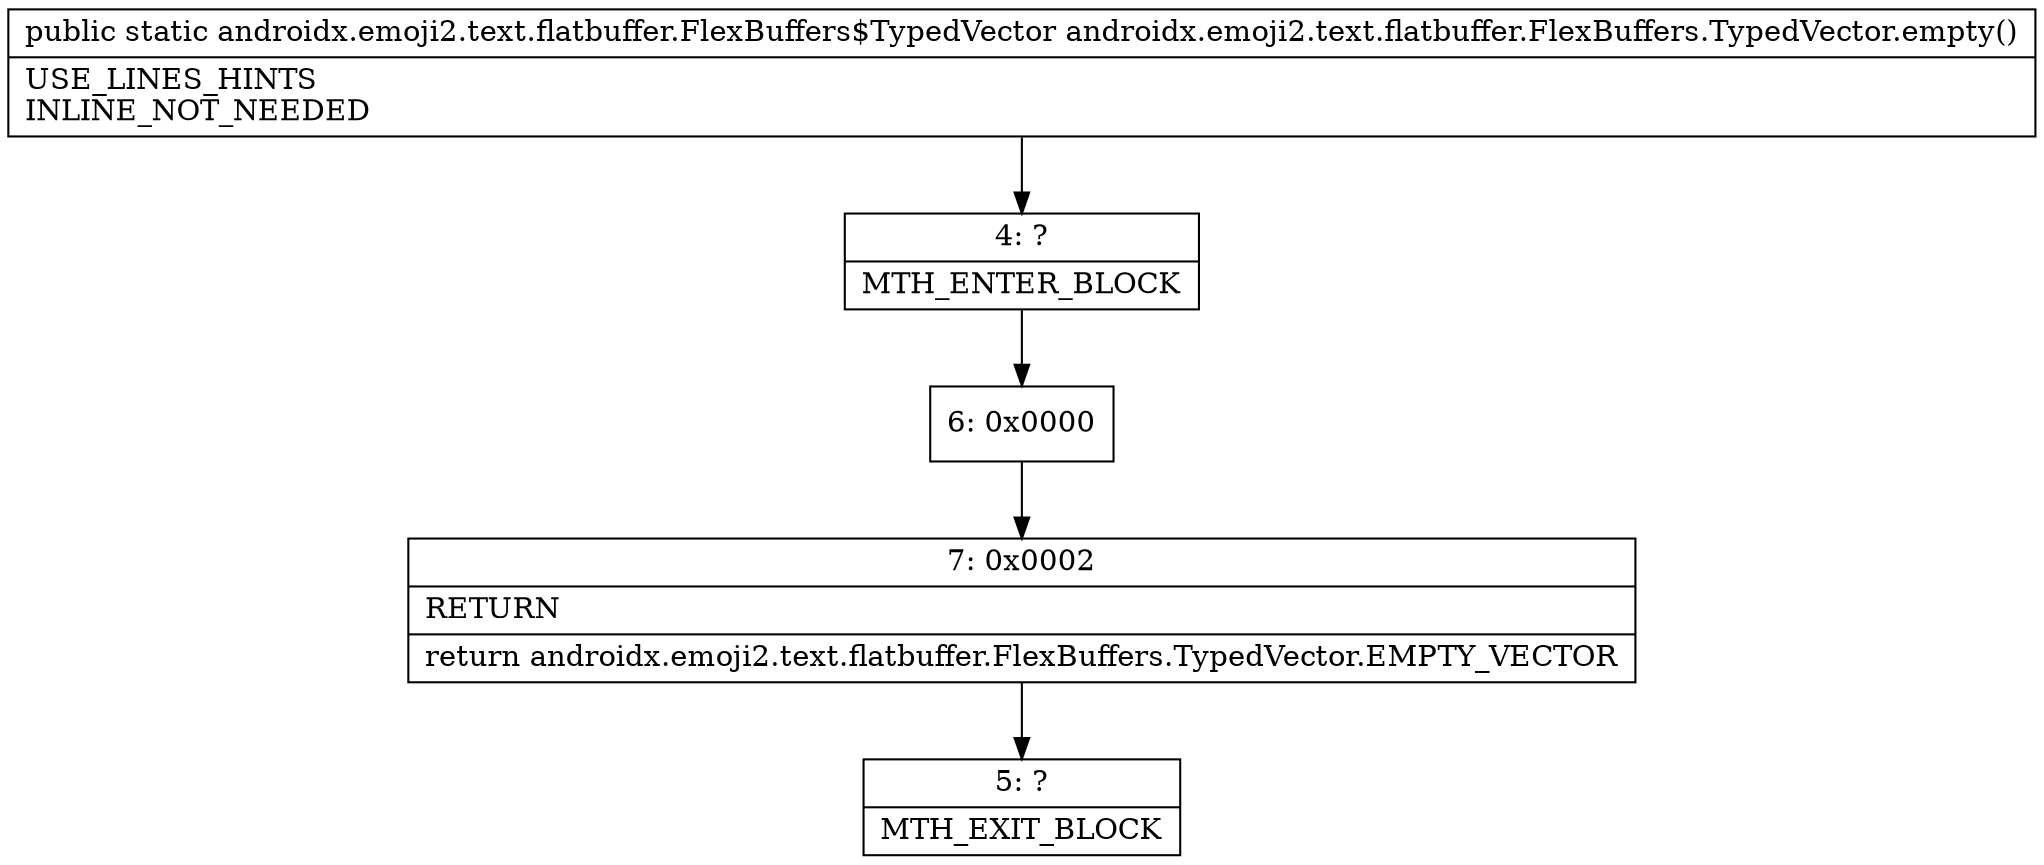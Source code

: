 digraph "CFG forandroidx.emoji2.text.flatbuffer.FlexBuffers.TypedVector.empty()Landroidx\/emoji2\/text\/flatbuffer\/FlexBuffers$TypedVector;" {
Node_4 [shape=record,label="{4\:\ ?|MTH_ENTER_BLOCK\l}"];
Node_6 [shape=record,label="{6\:\ 0x0000}"];
Node_7 [shape=record,label="{7\:\ 0x0002|RETURN\l|return androidx.emoji2.text.flatbuffer.FlexBuffers.TypedVector.EMPTY_VECTOR\l}"];
Node_5 [shape=record,label="{5\:\ ?|MTH_EXIT_BLOCK\l}"];
MethodNode[shape=record,label="{public static androidx.emoji2.text.flatbuffer.FlexBuffers$TypedVector androidx.emoji2.text.flatbuffer.FlexBuffers.TypedVector.empty()  | USE_LINES_HINTS\lINLINE_NOT_NEEDED\l}"];
MethodNode -> Node_4;Node_4 -> Node_6;
Node_6 -> Node_7;
Node_7 -> Node_5;
}

